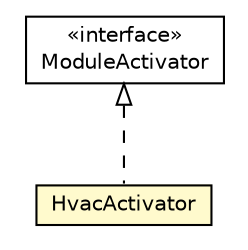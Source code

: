 #!/usr/local/bin/dot
#
# Class diagram 
# Generated by UMLGraph version R5_6-24-gf6e263 (http://www.umlgraph.org/)
#

digraph G {
	edge [fontname="Helvetica",fontsize=10,labelfontname="Helvetica",labelfontsize=10];
	node [fontname="Helvetica",fontsize=10,shape=plaintext];
	nodesep=0.25;
	ranksep=0.5;
	// org.universAAL.ontology.HvacActivator
	c201227 [label=<<table title="org.universAAL.ontology.HvacActivator" border="0" cellborder="1" cellspacing="0" cellpadding="2" port="p" bgcolor="lemonChiffon" href="./HvacActivator.html">
		<tr><td><table border="0" cellspacing="0" cellpadding="1">
<tr><td align="center" balign="center"> HvacActivator </td></tr>
		</table></td></tr>
		</table>>, URL="./HvacActivator.html", fontname="Helvetica", fontcolor="black", fontsize=10.0];
	//org.universAAL.ontology.HvacActivator implements org.universAAL.middleware.container.ModuleActivator
	c201801:p -> c201227:p [dir=back,arrowtail=empty,style=dashed];
	// org.universAAL.middleware.container.ModuleActivator
	c201801 [label=<<table title="org.universAAL.middleware.container.ModuleActivator" border="0" cellborder="1" cellspacing="0" cellpadding="2" port="p" href="http://java.sun.com/j2se/1.4.2/docs/api/org/universAAL/middleware/container/ModuleActivator.html">
		<tr><td><table border="0" cellspacing="0" cellpadding="1">
<tr><td align="center" balign="center"> &#171;interface&#187; </td></tr>
<tr><td align="center" balign="center"> ModuleActivator </td></tr>
		</table></td></tr>
		</table>>, URL="http://java.sun.com/j2se/1.4.2/docs/api/org/universAAL/middleware/container/ModuleActivator.html", fontname="Helvetica", fontcolor="black", fontsize=10.0];
}

